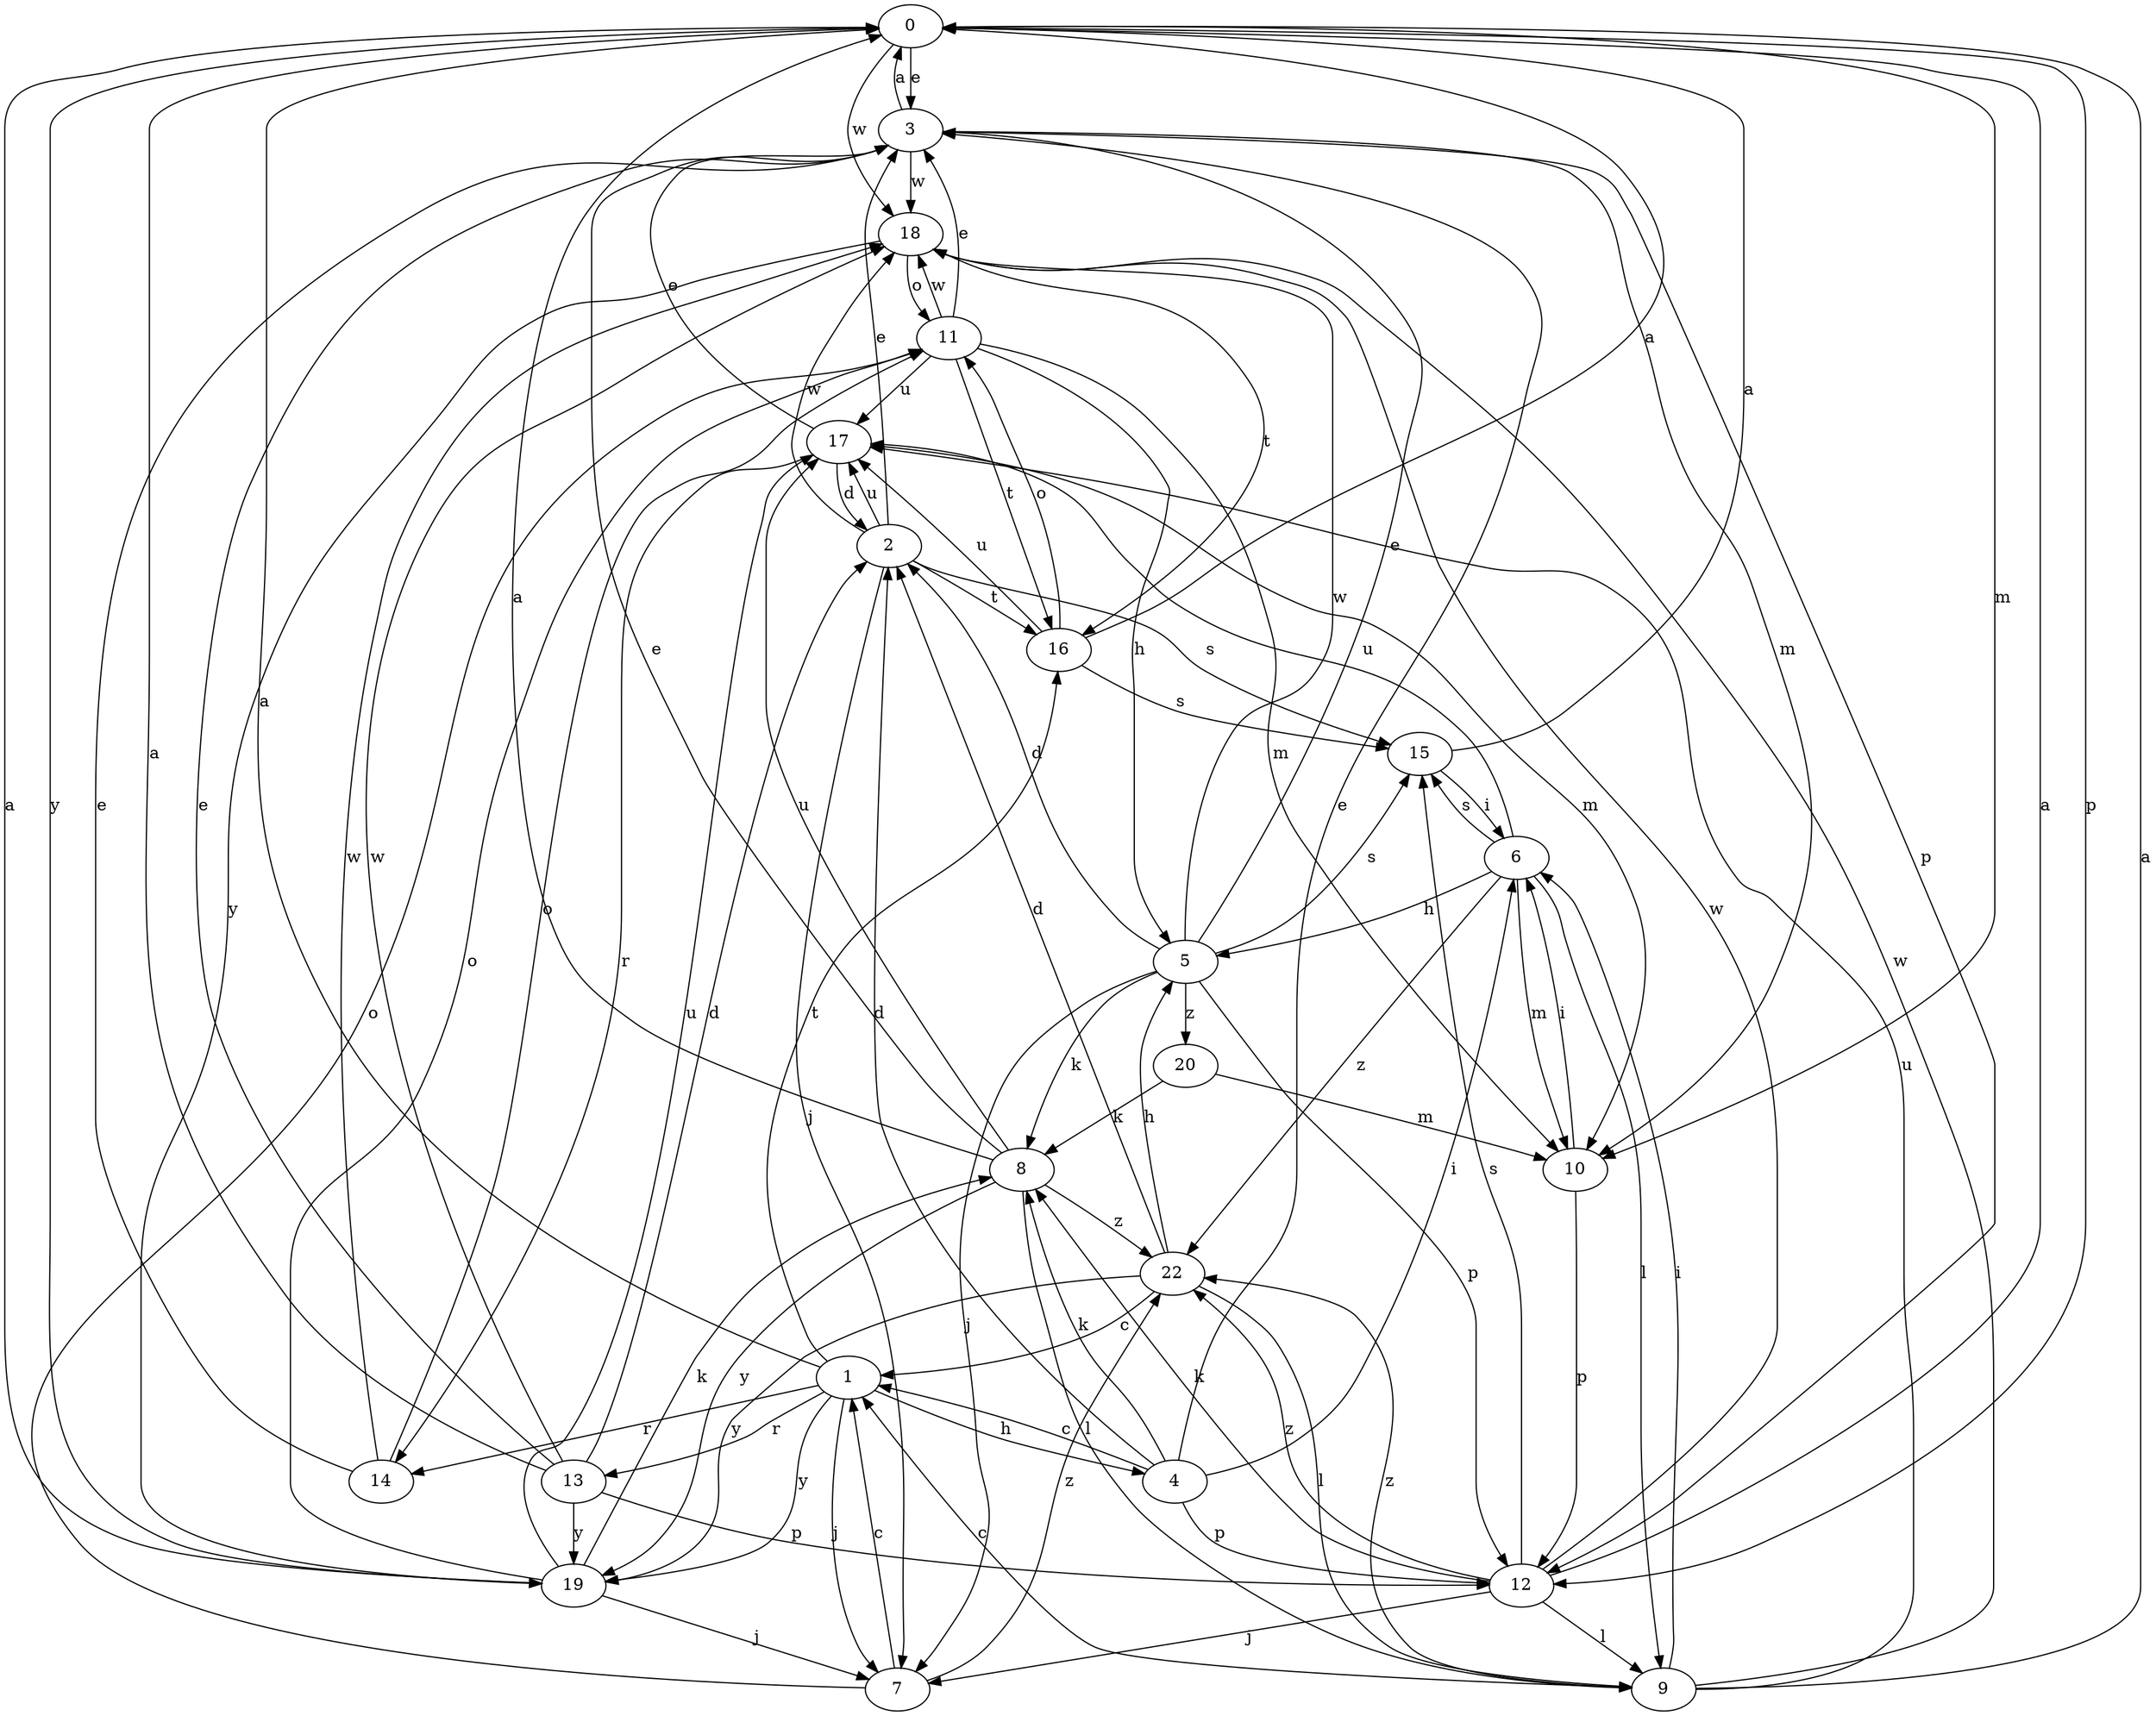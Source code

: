 strict digraph  {
0;
1;
2;
3;
4;
5;
6;
7;
8;
9;
10;
11;
12;
13;
14;
15;
16;
17;
18;
19;
20;
22;
0 -> 3  [label=e];
0 -> 10  [label=m];
0 -> 12  [label=p];
0 -> 18  [label=w];
0 -> 19  [label=y];
1 -> 0  [label=a];
1 -> 4  [label=h];
1 -> 7  [label=j];
1 -> 13  [label=r];
1 -> 14  [label=r];
1 -> 16  [label=t];
1 -> 19  [label=y];
2 -> 3  [label=e];
2 -> 7  [label=j];
2 -> 15  [label=s];
2 -> 16  [label=t];
2 -> 17  [label=u];
2 -> 18  [label=w];
3 -> 0  [label=a];
3 -> 10  [label=m];
3 -> 12  [label=p];
3 -> 18  [label=w];
4 -> 1  [label=c];
4 -> 2  [label=d];
4 -> 3  [label=e];
4 -> 6  [label=i];
4 -> 8  [label=k];
4 -> 12  [label=p];
5 -> 2  [label=d];
5 -> 3  [label=e];
5 -> 7  [label=j];
5 -> 8  [label=k];
5 -> 12  [label=p];
5 -> 15  [label=s];
5 -> 18  [label=w];
5 -> 20  [label=z];
6 -> 5  [label=h];
6 -> 9  [label=l];
6 -> 10  [label=m];
6 -> 15  [label=s];
6 -> 17  [label=u];
6 -> 22  [label=z];
7 -> 1  [label=c];
7 -> 11  [label=o];
7 -> 22  [label=z];
8 -> 0  [label=a];
8 -> 3  [label=e];
8 -> 9  [label=l];
8 -> 17  [label=u];
8 -> 19  [label=y];
8 -> 22  [label=z];
9 -> 0  [label=a];
9 -> 1  [label=c];
9 -> 6  [label=i];
9 -> 17  [label=u];
9 -> 18  [label=w];
9 -> 22  [label=z];
10 -> 6  [label=i];
10 -> 12  [label=p];
11 -> 3  [label=e];
11 -> 5  [label=h];
11 -> 10  [label=m];
11 -> 16  [label=t];
11 -> 17  [label=u];
11 -> 18  [label=w];
12 -> 0  [label=a];
12 -> 7  [label=j];
12 -> 8  [label=k];
12 -> 9  [label=l];
12 -> 15  [label=s];
12 -> 18  [label=w];
12 -> 22  [label=z];
13 -> 0  [label=a];
13 -> 2  [label=d];
13 -> 3  [label=e];
13 -> 12  [label=p];
13 -> 18  [label=w];
13 -> 19  [label=y];
14 -> 3  [label=e];
14 -> 11  [label=o];
14 -> 18  [label=w];
15 -> 0  [label=a];
15 -> 6  [label=i];
16 -> 0  [label=a];
16 -> 11  [label=o];
16 -> 15  [label=s];
16 -> 17  [label=u];
17 -> 2  [label=d];
17 -> 3  [label=e];
17 -> 10  [label=m];
17 -> 14  [label=r];
18 -> 11  [label=o];
18 -> 16  [label=t];
18 -> 19  [label=y];
19 -> 0  [label=a];
19 -> 7  [label=j];
19 -> 8  [label=k];
19 -> 11  [label=o];
19 -> 17  [label=u];
20 -> 8  [label=k];
20 -> 10  [label=m];
22 -> 1  [label=c];
22 -> 2  [label=d];
22 -> 5  [label=h];
22 -> 9  [label=l];
22 -> 19  [label=y];
}

